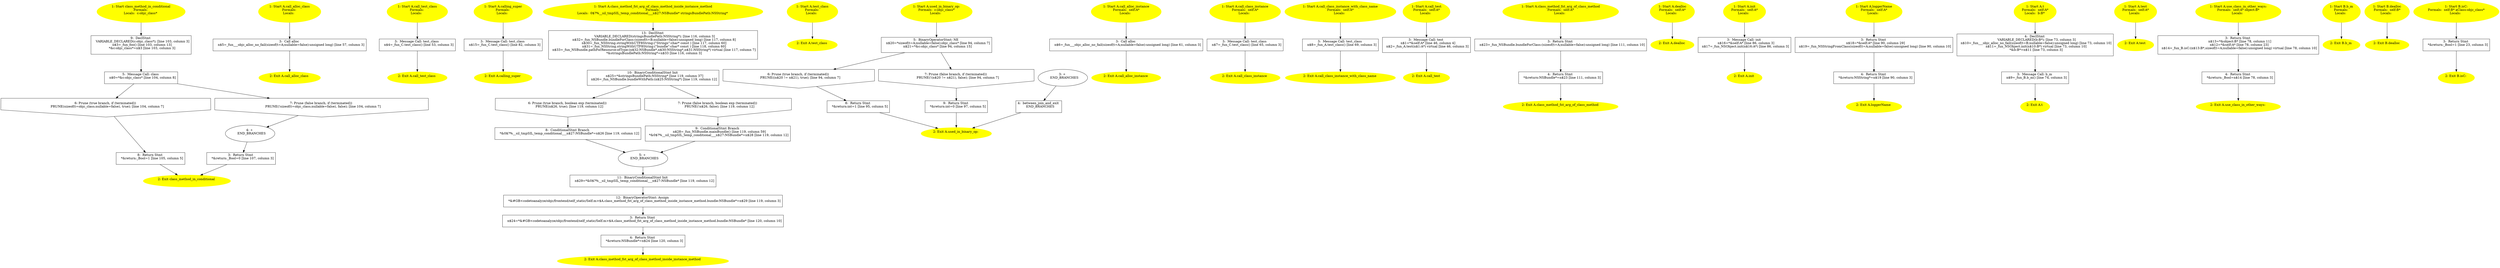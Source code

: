 /* @generated */
digraph cfg {
"class_method_in_conditional.2a19b0bd8eafdb32_1" [label="1: Start class_method_in_conditional\nFormals: \nLocals:  c:objc_class* \n  " color=yellow style=filled]
	

	 "class_method_in_conditional.2a19b0bd8eafdb32_1" -> "class_method_in_conditional.2a19b0bd8eafdb32_9" ;
"class_method_in_conditional.2a19b0bd8eafdb32_2" [label="2: Exit class_method_in_conditional \n  " color=yellow style=filled]
	

"class_method_in_conditional.2a19b0bd8eafdb32_3" [label="3:  Return Stmt \n   *&return:_Bool=0 [line 107, column 3]\n " shape="box"]
	

	 "class_method_in_conditional.2a19b0bd8eafdb32_3" -> "class_method_in_conditional.2a19b0bd8eafdb32_2" ;
"class_method_in_conditional.2a19b0bd8eafdb32_4" [label="4: + \n   END_BRANCHES\n " ]
	

	 "class_method_in_conditional.2a19b0bd8eafdb32_4" -> "class_method_in_conditional.2a19b0bd8eafdb32_3" ;
"class_method_in_conditional.2a19b0bd8eafdb32_5" [label="5:  Message Call: class \n   n$0=*&c:objc_class* [line 104, column 8]\n " shape="box"]
	

	 "class_method_in_conditional.2a19b0bd8eafdb32_5" -> "class_method_in_conditional.2a19b0bd8eafdb32_6" ;
	 "class_method_in_conditional.2a19b0bd8eafdb32_5" -> "class_method_in_conditional.2a19b0bd8eafdb32_7" ;
"class_method_in_conditional.2a19b0bd8eafdb32_6" [label="6: Prune (true branch, if (terminated)) \n   PRUNE(sizeof(t=objc_class;nullable=false), true); [line 104, column 7]\n " shape="invhouse"]
	

	 "class_method_in_conditional.2a19b0bd8eafdb32_6" -> "class_method_in_conditional.2a19b0bd8eafdb32_8" ;
"class_method_in_conditional.2a19b0bd8eafdb32_7" [label="7: Prune (false branch, if (terminated)) \n   PRUNE(!sizeof(t=objc_class;nullable=false), false); [line 104, column 7]\n " shape="invhouse"]
	

	 "class_method_in_conditional.2a19b0bd8eafdb32_7" -> "class_method_in_conditional.2a19b0bd8eafdb32_4" ;
"class_method_in_conditional.2a19b0bd8eafdb32_8" [label="8:  Return Stmt \n   *&return:_Bool=1 [line 105, column 5]\n " shape="box"]
	

	 "class_method_in_conditional.2a19b0bd8eafdb32_8" -> "class_method_in_conditional.2a19b0bd8eafdb32_2" ;
"class_method_in_conditional.2a19b0bd8eafdb32_9" [label="9:  DeclStmt \n   VARIABLE_DECLARED(c:objc_class*); [line 103, column 3]\n  n$3=_fun_foo() [line 103, column 13]\n  *&c:objc_class*=n$3 [line 103, column 3]\n " shape="box"]
	

	 "class_method_in_conditional.2a19b0bd8eafdb32_9" -> "class_method_in_conditional.2a19b0bd8eafdb32_5" ;
"call_alloc_class#A#[class].ad5ad169bfefdaf6_1" [label="1: Start A.call_alloc_class\nFormals: \nLocals:  \n  " color=yellow style=filled]
	

	 "call_alloc_class#A#[class].ad5ad169bfefdaf6_1" -> "call_alloc_class#A#[class].ad5ad169bfefdaf6_3" ;
"call_alloc_class#A#[class].ad5ad169bfefdaf6_2" [label="2: Exit A.call_alloc_class \n  " color=yellow style=filled]
	

"call_alloc_class#A#[class].ad5ad169bfefdaf6_3" [label="3:  Call alloc \n   n$5=_fun___objc_alloc_no_fail(sizeof(t=A;nullable=false):unsigned long) [line 57, column 3]\n " shape="box"]
	

	 "call_alloc_class#A#[class].ad5ad169bfefdaf6_3" -> "call_alloc_class#A#[class].ad5ad169bfefdaf6_2" ;
"call_test_class#A#[class].7405649a69db528a_1" [label="1: Start A.call_test_class\nFormals: \nLocals:  \n  " color=yellow style=filled]
	

	 "call_test_class#A#[class].7405649a69db528a_1" -> "call_test_class#A#[class].7405649a69db528a_3" ;
"call_test_class#A#[class].7405649a69db528a_2" [label="2: Exit A.call_test_class \n  " color=yellow style=filled]
	

"call_test_class#A#[class].7405649a69db528a_3" [label="3:  Message Call: test_class \n   n$4=_fun_C.test_class() [line 53, column 3]\n " shape="box"]
	

	 "call_test_class#A#[class].7405649a69db528a_3" -> "call_test_class#A#[class].7405649a69db528a_2" ;
"calling_super#A#[class].d5d1550005d53f32_1" [label="1: Start A.calling_super\nFormals: \nLocals:  \n  " color=yellow style=filled]
	

	 "calling_super#A#[class].d5d1550005d53f32_1" -> "calling_super#A#[class].d5d1550005d53f32_3" ;
"calling_super#A#[class].d5d1550005d53f32_2" [label="2: Exit A.calling_super \n  " color=yellow style=filled]
	

"calling_super#A#[class].d5d1550005d53f32_3" [label="3:  Message Call: test_class \n   n$15=_fun_C.test_class() [line 82, column 3]\n " shape="box"]
	

	 "calling_super#A#[class].d5d1550005d53f32_3" -> "calling_super#A#[class].d5d1550005d53f32_2" ;
"class_method_fst_arg_of_class_met.9ddf691765febed7_1" [label="1: Start A.class_method_fst_arg_of_class_method_inside_instance_method\nFormals: \nLocals:  0$?%__sil_tmpSIL_temp_conditional___n$27:NSBundle* stringsBundlePath:NSString* \n  " color=yellow style=filled]
	

	 "class_method_fst_arg_of_class_met.9ddf691765febed7_1" -> "class_method_fst_arg_of_class_met.9ddf691765febed7_13" ;
"class_method_fst_arg_of_class_met.9ddf691765febed7_2" [label="2: Exit A.class_method_fst_arg_of_class_method_inside_instance_method \n  " color=yellow style=filled]
	

"class_method_fst_arg_of_class_met.9ddf691765febed7_3" [label="3:  Return Stmt \n   n$24=*&#GB<codetoanalyze/objc/frontend/self_static/Self.m>$A.class_method_fst_arg_of_class_method_inside_instance_method.bundle:NSBundle* [line 120, column 10]\n " shape="box"]
	

	 "class_method_fst_arg_of_class_met.9ddf691765febed7_3" -> "class_method_fst_arg_of_class_met.9ddf691765febed7_4" ;
"class_method_fst_arg_of_class_met.9ddf691765febed7_4" [label="4:  Return Stmt \n   *&return:NSBundle*=n$24 [line 120, column 3]\n " shape="box"]
	

	 "class_method_fst_arg_of_class_met.9ddf691765febed7_4" -> "class_method_fst_arg_of_class_met.9ddf691765febed7_2" ;
"class_method_fst_arg_of_class_met.9ddf691765febed7_5" [label="5: + \n   END_BRANCHES\n " ]
	

	 "class_method_fst_arg_of_class_met.9ddf691765febed7_5" -> "class_method_fst_arg_of_class_met.9ddf691765febed7_11" ;
"class_method_fst_arg_of_class_met.9ddf691765febed7_6" [label="6: Prune (true branch, boolean exp (terminated)) \n   PRUNE(n$26, true); [line 119, column 12]\n " shape="invhouse"]
	

	 "class_method_fst_arg_of_class_met.9ddf691765febed7_6" -> "class_method_fst_arg_of_class_met.9ddf691765febed7_8" ;
"class_method_fst_arg_of_class_met.9ddf691765febed7_7" [label="7: Prune (false branch, boolean exp (terminated)) \n   PRUNE(!n$26, false); [line 119, column 12]\n " shape="invhouse"]
	

	 "class_method_fst_arg_of_class_met.9ddf691765febed7_7" -> "class_method_fst_arg_of_class_met.9ddf691765febed7_9" ;
"class_method_fst_arg_of_class_met.9ddf691765febed7_8" [label="8:  ConditionalStmt Branch \n   *&0$?%__sil_tmpSIL_temp_conditional___n$27:NSBundle*=n$26 [line 119, column 12]\n " shape="box"]
	

	 "class_method_fst_arg_of_class_met.9ddf691765febed7_8" -> "class_method_fst_arg_of_class_met.9ddf691765febed7_5" ;
"class_method_fst_arg_of_class_met.9ddf691765febed7_9" [label="9:  ConditionalStmt Branch \n   n$28=_fun_NSBundle.mainBundle() [line 119, column 59]\n  *&0$?%__sil_tmpSIL_temp_conditional___n$27:NSBundle*=n$28 [line 119, column 12]\n " shape="box"]
	

	 "class_method_fst_arg_of_class_met.9ddf691765febed7_9" -> "class_method_fst_arg_of_class_met.9ddf691765febed7_5" ;
"class_method_fst_arg_of_class_met.9ddf691765febed7_10" [label="10:  BinaryConditionalStmt Init \n   n$25=*&stringsBundlePath:NSString* [line 119, column 37]\n  n$26=_fun_NSBundle.bundleWithPath:(n$25:NSString*) [line 119, column 12]\n " shape="box"]
	

	 "class_method_fst_arg_of_class_met.9ddf691765febed7_10" -> "class_method_fst_arg_of_class_met.9ddf691765febed7_6" ;
	 "class_method_fst_arg_of_class_met.9ddf691765febed7_10" -> "class_method_fst_arg_of_class_met.9ddf691765febed7_7" ;
"class_method_fst_arg_of_class_met.9ddf691765febed7_11" [label="11:  BinaryConditionalStmt Init \n   n$29=*&0$?%__sil_tmpSIL_temp_conditional___n$27:NSBundle* [line 119, column 12]\n " shape="box"]
	

	 "class_method_fst_arg_of_class_met.9ddf691765febed7_11" -> "class_method_fst_arg_of_class_met.9ddf691765febed7_12" ;
"class_method_fst_arg_of_class_met.9ddf691765febed7_12" [label="12:  BinaryOperatorStmt: Assign \n   *&#GB<codetoanalyze/objc/frontend/self_static/Self.m>$A.class_method_fst_arg_of_class_method_inside_instance_method.bundle:NSBundle*=n$29 [line 119, column 3]\n " shape="box"]
	

	 "class_method_fst_arg_of_class_met.9ddf691765febed7_12" -> "class_method_fst_arg_of_class_met.9ddf691765febed7_3" ;
"class_method_fst_arg_of_class_met.9ddf691765febed7_13" [label="13:  DeclStmt \n   VARIABLE_DECLARED(stringsBundlePath:NSString*); [line 116, column 3]\n  n$32=_fun_NSBundle.bundleForClass:(sizeof(t=B;nullable=false):unsigned long) [line 117, column 8]\n  n$30=_fun_NSString.stringWithUTF8String:(\"Strings\":char* const ) [line 117, column 60]\n  n$31=_fun_NSString.stringWithUTF8String:(\"bundle\":char* const ) [line 118, column 60]\n  n$33=_fun_NSBundle.pathForResource:ofType:(n$32:NSBundle*,n$30:NSString*,n$31:NSString*) virtual [line 117, column 7]\n  *&stringsBundlePath:NSString*=n$33 [line 116, column 3]\n " shape="box"]
	

	 "class_method_fst_arg_of_class_met.9ddf691765febed7_13" -> "class_method_fst_arg_of_class_met.9ddf691765febed7_10" ;
"test_class#A#[class].eca678ace24c19fb_1" [label="1: Start A.test_class\nFormals: \nLocals:  \n  " color=yellow style=filled]
	

	 "test_class#A#[class].eca678ace24c19fb_1" -> "test_class#A#[class].eca678ace24c19fb_2" ;
"test_class#A#[class].eca678ace24c19fb_2" [label="2: Exit A.test_class \n  " color=yellow style=filled]
	

"used_in_binary_op:#A(struct objc_.f6bebf72c8be64fe_1" [label="1: Start A.used_in_binary_op:\nFormals:  c:objc_class*\nLocals:  \n  " color=yellow style=filled]
	

	 "used_in_binary_op:#A(struct objc_.f6bebf72c8be64fe_1" -> "used_in_binary_op:#A(struct objc_.f6bebf72c8be64fe_5" ;
"used_in_binary_op:#A(struct objc_.f6bebf72c8be64fe_2" [label="2: Exit A.used_in_binary_op: \n  " color=yellow style=filled]
	

"used_in_binary_op:#A(struct objc_.f6bebf72c8be64fe_3" [label="3: + \n   END_BRANCHES\n " ]
	

	 "used_in_binary_op:#A(struct objc_.f6bebf72c8be64fe_3" -> "used_in_binary_op:#A(struct objc_.f6bebf72c8be64fe_4" ;
"used_in_binary_op:#A(struct objc_.f6bebf72c8be64fe_4" [label="4:  between_join_and_exit \n   END_BRANCHES\n " shape="box"]
	

	 "used_in_binary_op:#A(struct objc_.f6bebf72c8be64fe_4" -> "used_in_binary_op:#A(struct objc_.f6bebf72c8be64fe_2" ;
"used_in_binary_op:#A(struct objc_.f6bebf72c8be64fe_5" [label="5:  BinaryOperatorStmt: NE \n   n$20=*sizeof(t=A;nullable=false):objc_class* [line 94, column 7]\n  n$21=*&c:objc_class* [line 94, column 15]\n " shape="box"]
	

	 "used_in_binary_op:#A(struct objc_.f6bebf72c8be64fe_5" -> "used_in_binary_op:#A(struct objc_.f6bebf72c8be64fe_6" ;
	 "used_in_binary_op:#A(struct objc_.f6bebf72c8be64fe_5" -> "used_in_binary_op:#A(struct objc_.f6bebf72c8be64fe_7" ;
"used_in_binary_op:#A(struct objc_.f6bebf72c8be64fe_6" [label="6: Prune (true branch, if (terminated)) \n   PRUNE((n$20 != n$21), true); [line 94, column 7]\n " shape="invhouse"]
	

	 "used_in_binary_op:#A(struct objc_.f6bebf72c8be64fe_6" -> "used_in_binary_op:#A(struct objc_.f6bebf72c8be64fe_8" ;
"used_in_binary_op:#A(struct objc_.f6bebf72c8be64fe_7" [label="7: Prune (false branch, if (terminated)) \n   PRUNE(!(n$20 != n$21), false); [line 94, column 7]\n " shape="invhouse"]
	

	 "used_in_binary_op:#A(struct objc_.f6bebf72c8be64fe_7" -> "used_in_binary_op:#A(struct objc_.f6bebf72c8be64fe_9" ;
"used_in_binary_op:#A(struct objc_.f6bebf72c8be64fe_8" [label="8:  Return Stmt \n   *&return:int=1 [line 95, column 5]\n " shape="box"]
	

	 "used_in_binary_op:#A(struct objc_.f6bebf72c8be64fe_8" -> "used_in_binary_op:#A(struct objc_.f6bebf72c8be64fe_2" ;
"used_in_binary_op:#A(struct objc_.f6bebf72c8be64fe_9" [label="9:  Return Stmt \n   *&return:int=0 [line 97, column 5]\n " shape="box"]
	

	 "used_in_binary_op:#A(struct objc_.f6bebf72c8be64fe_9" -> "used_in_binary_op:#A(struct objc_.f6bebf72c8be64fe_2" ;
"call_alloc_instance#A#[instance].38797791774ded3f_1" [label="1: Start A.call_alloc_instance\nFormals:  self:A*\nLocals:  \n  " color=yellow style=filled]
	

	 "call_alloc_instance#A#[instance].38797791774ded3f_1" -> "call_alloc_instance#A#[instance].38797791774ded3f_3" ;
"call_alloc_instance#A#[instance].38797791774ded3f_2" [label="2: Exit A.call_alloc_instance \n  " color=yellow style=filled]
	

"call_alloc_instance#A#[instance].38797791774ded3f_3" [label="3:  Call alloc \n   n$6=_fun___objc_alloc_no_fail(sizeof(t=A;nullable=false):unsigned long) [line 61, column 3]\n " shape="box"]
	

	 "call_alloc_instance#A#[instance].38797791774ded3f_3" -> "call_alloc_instance#A#[instance].38797791774ded3f_2" ;
"call_class_instance#A#[instance].55e5829362abaa91_1" [label="1: Start A.call_class_instance\nFormals:  self:A*\nLocals:  \n  " color=yellow style=filled]
	

	 "call_class_instance#A#[instance].55e5829362abaa91_1" -> "call_class_instance#A#[instance].55e5829362abaa91_3" ;
"call_class_instance#A#[instance].55e5829362abaa91_2" [label="2: Exit A.call_class_instance \n  " color=yellow style=filled]
	

"call_class_instance#A#[instance].55e5829362abaa91_3" [label="3:  Message Call: test_class \n   n$7=_fun_C.test_class() [line 65, column 3]\n " shape="box"]
	

	 "call_class_instance#A#[instance].55e5829362abaa91_3" -> "call_class_instance#A#[instance].55e5829362abaa91_2" ;
"call_class_instance_with_class_na.b24af309449f4307_1" [label="1: Start A.call_class_instance_with_class_name\nFormals:  self:A*\nLocals:  \n  " color=yellow style=filled]
	

	 "call_class_instance_with_class_na.b24af309449f4307_1" -> "call_class_instance_with_class_na.b24af309449f4307_3" ;
"call_class_instance_with_class_na.b24af309449f4307_2" [label="2: Exit A.call_class_instance_with_class_name \n  " color=yellow style=filled]
	

"call_class_instance_with_class_na.b24af309449f4307_3" [label="3:  Message Call: test_class \n   n$8=_fun_A.test_class() [line 69, column 3]\n " shape="box"]
	

	 "call_class_instance_with_class_na.b24af309449f4307_3" -> "call_class_instance_with_class_na.b24af309449f4307_2" ;
"call_test#A#[instance].2e77def1a66dfbe3_1" [label="1: Start A.call_test\nFormals:  self:A*\nLocals:  \n  " color=yellow style=filled]
	

	 "call_test#A#[instance].2e77def1a66dfbe3_1" -> "call_test#A#[instance].2e77def1a66dfbe3_3" ;
"call_test#A#[instance].2e77def1a66dfbe3_2" [label="2: Exit A.call_test \n  " color=yellow style=filled]
	

"call_test#A#[instance].2e77def1a66dfbe3_3" [label="3:  Message Call: test \n   n$1=*&self:A* [line 46, column 4]\n  n$2=_fun_A.test(n$1:A*) virtual [line 46, column 3]\n " shape="box"]
	

	 "call_test#A#[instance].2e77def1a66dfbe3_3" -> "call_test#A#[instance].2e77def1a66dfbe3_2" ;
"class_method_fst_arg_of_class_met.e3acd68e7d97ea4a_1" [label="1: Start A.class_method_fst_arg_of_class_method\nFormals:  self:A*\nLocals:  \n  " color=yellow style=filled]
	

	 "class_method_fst_arg_of_class_met.e3acd68e7d97ea4a_1" -> "class_method_fst_arg_of_class_met.e3acd68e7d97ea4a_3" ;
"class_method_fst_arg_of_class_met.e3acd68e7d97ea4a_2" [label="2: Exit A.class_method_fst_arg_of_class_method \n  " color=yellow style=filled]
	

"class_method_fst_arg_of_class_met.e3acd68e7d97ea4a_3" [label="3:  Return Stmt \n   n$23=_fun_NSBundle.bundleForClass:(sizeof(t=A;nullable=false):unsigned long) [line 111, column 10]\n " shape="box"]
	

	 "class_method_fst_arg_of_class_met.e3acd68e7d97ea4a_3" -> "class_method_fst_arg_of_class_met.e3acd68e7d97ea4a_4" ;
"class_method_fst_arg_of_class_met.e3acd68e7d97ea4a_4" [label="4:  Return Stmt \n   *&return:NSBundle*=n$23 [line 111, column 3]\n " shape="box"]
	

	 "class_method_fst_arg_of_class_met.e3acd68e7d97ea4a_4" -> "class_method_fst_arg_of_class_met.e3acd68e7d97ea4a_2" ;
"dealloc#A#[instance].cb1004dc8428c0dc_1" [label="1: Start A.dealloc\nFormals:  self:A*\nLocals:  \n  " color=yellow style=filled]
	

	 "dealloc#A#[instance].cb1004dc8428c0dc_1" -> "dealloc#A#[instance].cb1004dc8428c0dc_2" ;
"dealloc#A#[instance].cb1004dc8428c0dc_2" [label="2: Exit A.dealloc \n  " color=yellow style=filled]
	

"init#A#[instance].08369806451ed9b1_1" [label="1: Start A.init\nFormals:  self:A*\nLocals:  \n  " color=yellow style=filled]
	

	 "init#A#[instance].08369806451ed9b1_1" -> "init#A#[instance].08369806451ed9b1_3" ;
"init#A#[instance].08369806451ed9b1_2" [label="2: Exit A.init \n  " color=yellow style=filled]
	

"init#A#[instance].08369806451ed9b1_3" [label="3:  Message Call: init \n   n$16=*&self:A* [line 86, column 3]\n  n$17=_fun_NSObject.init(n$16:A*) [line 86, column 3]\n " shape="box"]
	

	 "init#A#[instance].08369806451ed9b1_3" -> "init#A#[instance].08369806451ed9b1_2" ;
"loggerName#A#[instance].0134c8e794cdf775_1" [label="1: Start A.loggerName\nFormals:  self:A*\nLocals:  \n  " color=yellow style=filled]
	

	 "loggerName#A#[instance].0134c8e794cdf775_1" -> "loggerName#A#[instance].0134c8e794cdf775_3" ;
"loggerName#A#[instance].0134c8e794cdf775_2" [label="2: Exit A.loggerName \n  " color=yellow style=filled]
	

"loggerName#A#[instance].0134c8e794cdf775_3" [label="3:  Return Stmt \n   n$18=*&self:A* [line 90, column 29]\n  n$19=_fun_NSStringFromClass(sizeof(t=A;nullable=false):unsigned long) [line 90, column 10]\n " shape="box"]
	

	 "loggerName#A#[instance].0134c8e794cdf775_3" -> "loggerName#A#[instance].0134c8e794cdf775_4" ;
"loggerName#A#[instance].0134c8e794cdf775_4" [label="4:  Return Stmt \n   *&return:NSString*=n$19 [line 90, column 3]\n " shape="box"]
	

	 "loggerName#A#[instance].0134c8e794cdf775_4" -> "loggerName#A#[instance].0134c8e794cdf775_2" ;
"t#A#[instance].6db0b99001faa91a_1" [label="1: Start A.t\nFormals:  self:A*\nLocals:  b:B* \n  " color=yellow style=filled]
	

	 "t#A#[instance].6db0b99001faa91a_1" -> "t#A#[instance].6db0b99001faa91a_4" ;
"t#A#[instance].6db0b99001faa91a_2" [label="2: Exit A.t \n  " color=yellow style=filled]
	

"t#A#[instance].6db0b99001faa91a_3" [label="3:  Message Call: b_m \n   n$9=_fun_B.b_m() [line 74, column 3]\n " shape="box"]
	

	 "t#A#[instance].6db0b99001faa91a_3" -> "t#A#[instance].6db0b99001faa91a_2" ;
"t#A#[instance].6db0b99001faa91a_4" [label="4:  DeclStmt \n   VARIABLE_DECLARED(b:B*); [line 73, column 3]\n  n$10=_fun___objc_alloc_no_fail(sizeof(t=B;nullable=false):unsigned long) [line 73, column 10]\n  n$11=_fun_NSObject.init(n$10:B*) virtual [line 73, column 10]\n  *&b:B*=n$11 [line 73, column 3]\n " shape="box"]
	

	 "t#A#[instance].6db0b99001faa91a_4" -> "t#A#[instance].6db0b99001faa91a_3" ;
"test#A#[instance].761a478ca06d7ba2_1" [label="1: Start A.test\nFormals:  self:A*\nLocals:  \n  " color=yellow style=filled]
	

	 "test#A#[instance].761a478ca06d7ba2_1" -> "test#A#[instance].761a478ca06d7ba2_2" ;
"test#A#[instance].761a478ca06d7ba2_2" [label="2: Exit A.test \n  " color=yellow style=filled]
	

"use_class_in_other_ways:#A(class .e38f4d2ebf991f46_1" [label="1: Start A.use_class_in_other_ways:\nFormals:  self:A* object:B*\nLocals:  \n  " color=yellow style=filled]
	

	 "use_class_in_other_ways:#A(class .e38f4d2ebf991f46_1" -> "use_class_in_other_ways:#A(class .e38f4d2ebf991f46_3" ;
"use_class_in_other_ways:#A(class .e38f4d2ebf991f46_2" [label="2: Exit A.use_class_in_other_ways: \n  " color=yellow style=filled]
	

"use_class_in_other_ways:#A(class .e38f4d2ebf991f46_3" [label="3:  Return Stmt \n   n$13=*&object:B* [line 78, column 11]\n  n$12=*&self:A* [line 78, column 23]\n  n$14=_fun_B.isC:(n$13:B*,sizeof(t=A;nullable=false):unsigned long) virtual [line 78, column 10]\n " shape="box"]
	

	 "use_class_in_other_ways:#A(class .e38f4d2ebf991f46_3" -> "use_class_in_other_ways:#A(class .e38f4d2ebf991f46_4" ;
"use_class_in_other_ways:#A(class .e38f4d2ebf991f46_4" [label="4:  Return Stmt \n   *&return:_Bool=n$14 [line 78, column 3]\n " shape="box"]
	

	 "use_class_in_other_ways:#A(class .e38f4d2ebf991f46_4" -> "use_class_in_other_ways:#A(class .e38f4d2ebf991f46_2" ;
"b_m#B#[class].6fa10ef1df76b523_1" [label="1: Start B.b_m\nFormals: \nLocals:  \n  " color=yellow style=filled]
	

	 "b_m#B#[class].6fa10ef1df76b523_1" -> "b_m#B#[class].6fa10ef1df76b523_2" ;
"b_m#B#[class].6fa10ef1df76b523_2" [label="2: Exit B.b_m \n  " color=yellow style=filled]
	

"dealloc#B#[instance].62d516b6d74de70c_1" [label="1: Start B.dealloc\nFormals:  self:B*\nLocals:  \n  " color=yellow style=filled]
	

	 "dealloc#B#[instance].62d516b6d74de70c_1" -> "dealloc#B#[instance].62d516b6d74de70c_2" ;
"dealloc#B#[instance].62d516b6d74de70c_2" [label="2: Exit B.dealloc \n  " color=yellow style=filled]
	

"isC:#B(struct objc_class)#[instan.9344200bb344f8be_1" [label="1: Start B.isC:\nFormals:  self:B* aClass:objc_class*\nLocals:  \n  " color=yellow style=filled]
	

	 "isC:#B(struct objc_class)#[instan.9344200bb344f8be_1" -> "isC:#B(struct objc_class)#[instan.9344200bb344f8be_3" ;
"isC:#B(struct objc_class)#[instan.9344200bb344f8be_2" [label="2: Exit B.isC: \n  " color=yellow style=filled]
	

"isC:#B(struct objc_class)#[instan.9344200bb344f8be_3" [label="3:  Return Stmt \n   *&return:_Bool=1 [line 23, column 3]\n " shape="box"]
	

	 "isC:#B(struct objc_class)#[instan.9344200bb344f8be_3" -> "isC:#B(struct objc_class)#[instan.9344200bb344f8be_2" ;
}
